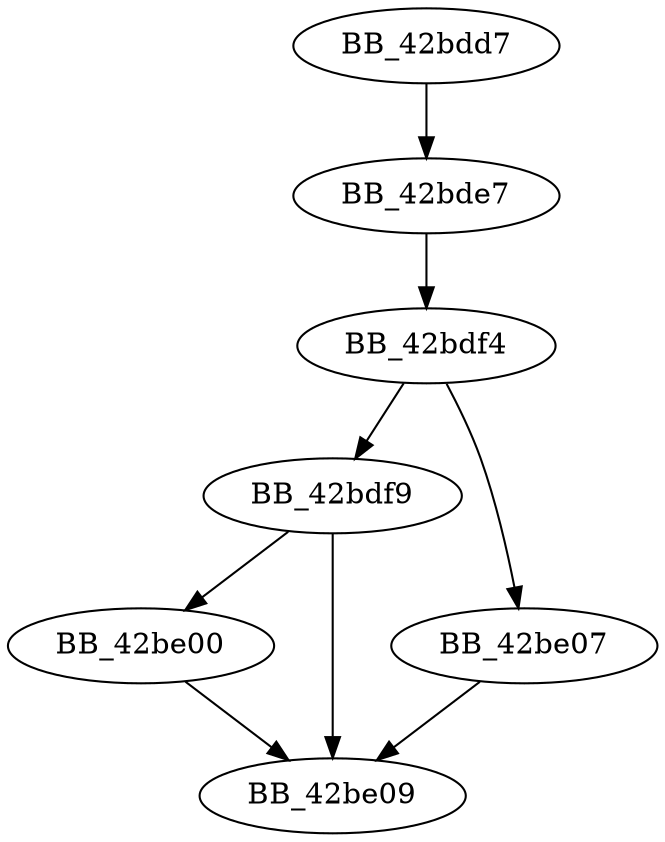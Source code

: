 DiGraph sub_42BDD7{
BB_42bdd7->BB_42bde7
BB_42bde7->BB_42bdf4
BB_42bdf4->BB_42bdf9
BB_42bdf4->BB_42be07
BB_42bdf9->BB_42be00
BB_42bdf9->BB_42be09
BB_42be00->BB_42be09
BB_42be07->BB_42be09
}
